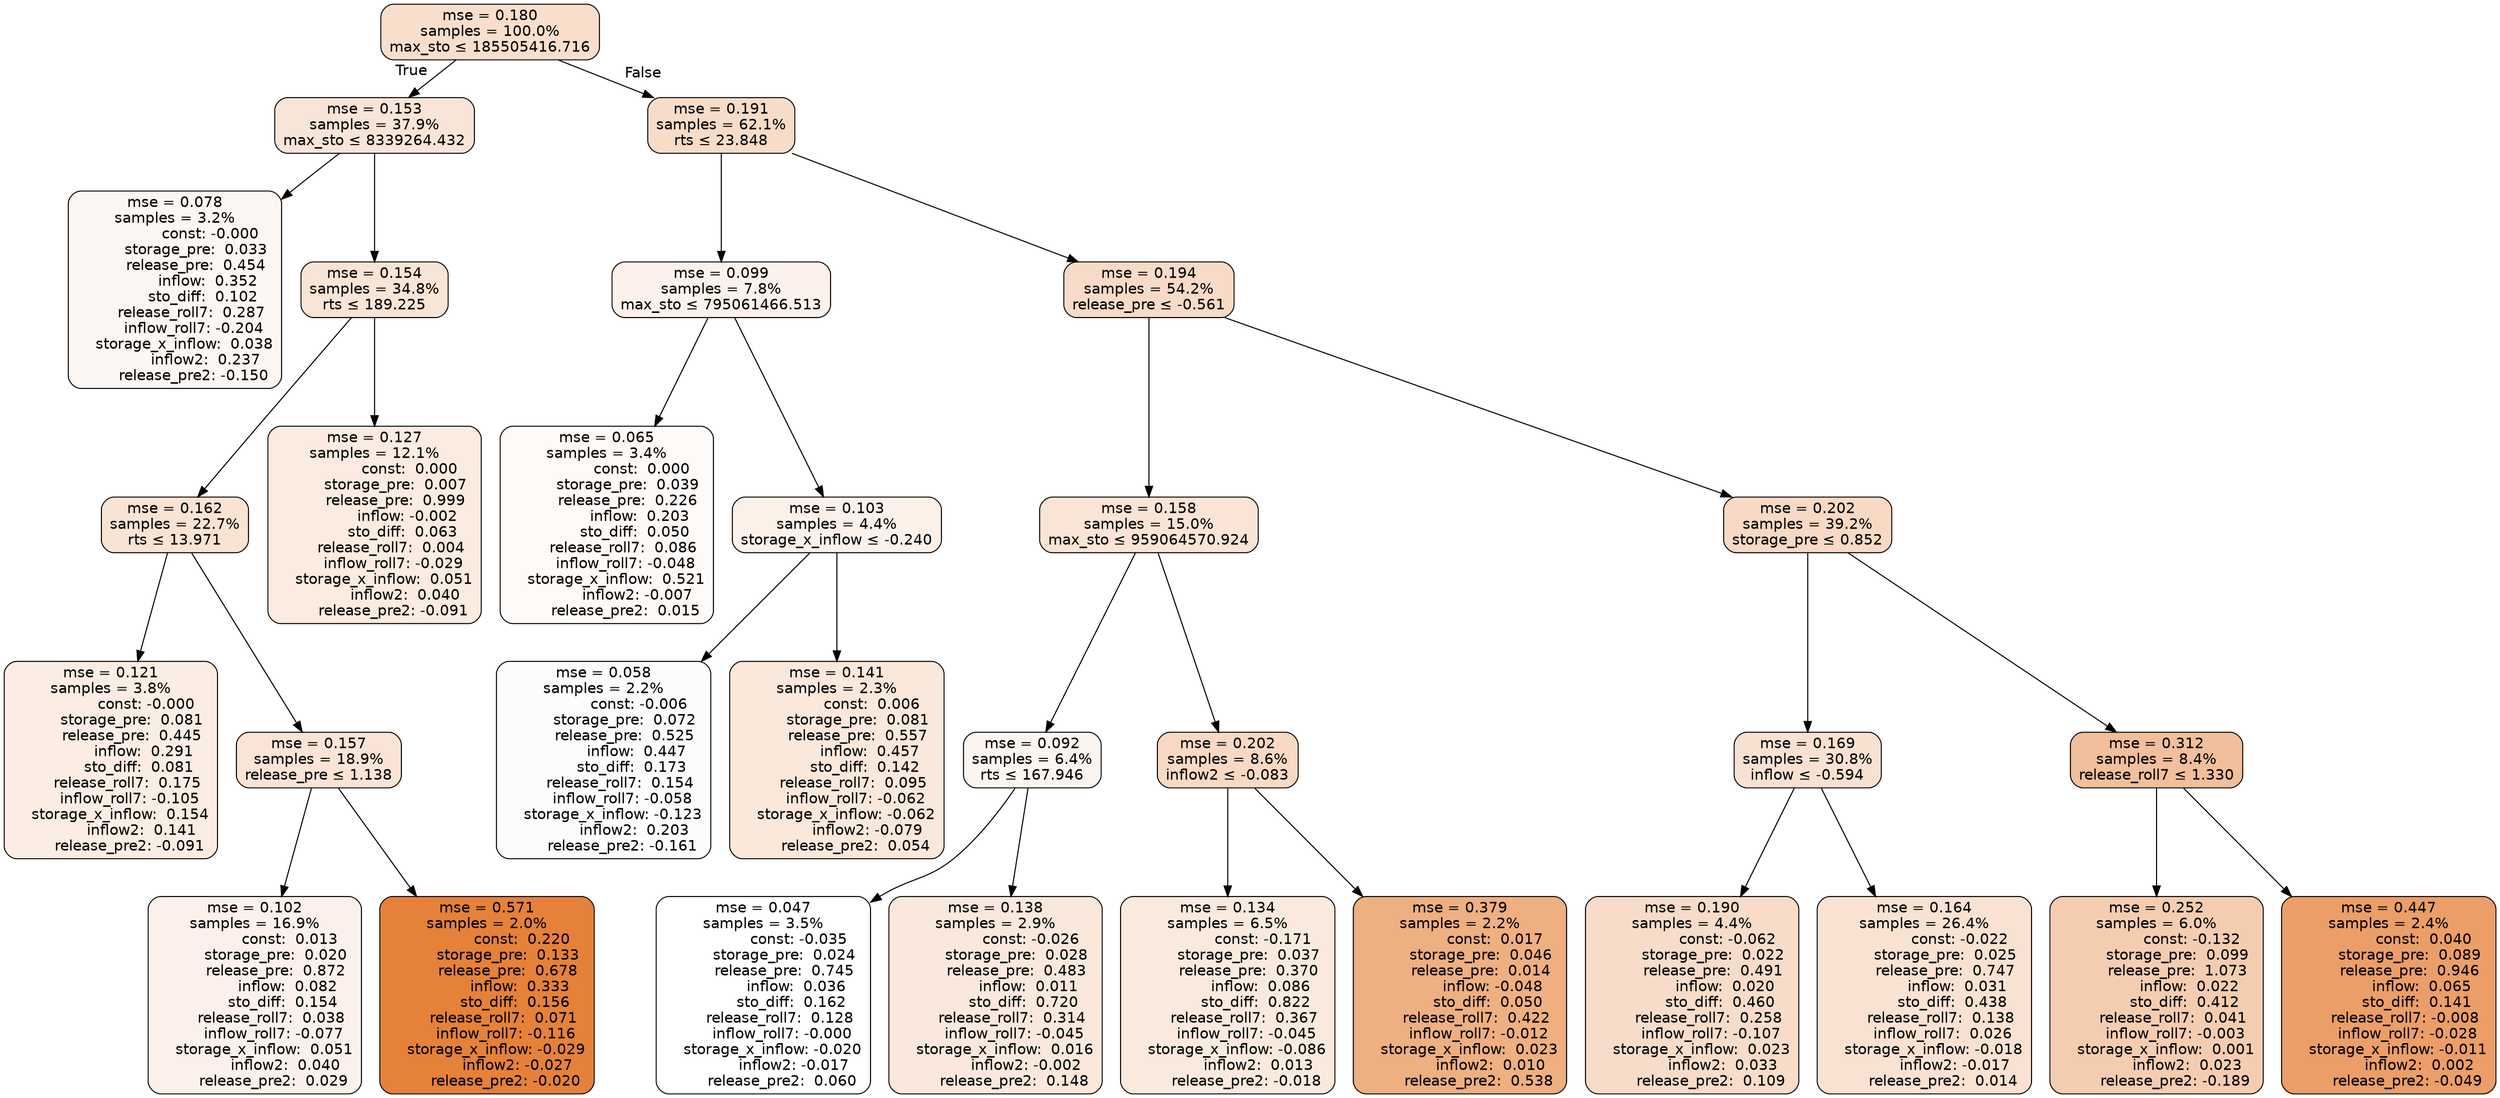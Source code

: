 digraph tree {
bgcolor="transparent"
node [shape=rectangle, style="filled, rounded", color="black", fontname=helvetica] ;
edge [fontname=helvetica] ;
	"0" [label="mse = 0.180
samples = 100.0%
max_sto &le; 185505416.716", fillcolor="#f8dfcc"]
	"1" [label="mse = 0.153
samples = 37.9%
max_sto &le; 8339264.432", fillcolor="#f9e5d7"]
	"2" [label="mse = 0.078
samples = 3.2%
               const: -0.000
         storage_pre:  0.033
         release_pre:  0.454
              inflow:  0.352
            sto_diff:  0.102
       release_roll7:  0.287
        inflow_roll7: -0.204
    storage_x_inflow:  0.038
             inflow2:  0.237
        release_pre2: -0.150", fillcolor="#fdf7f3"]
	"3" [label="mse = 0.154
samples = 34.8%
rts &le; 189.225", fillcolor="#f9e5d6"]
	"4" [label="mse = 0.162
samples = 22.7%
rts &le; 13.971", fillcolor="#f9e3d3"]
	"5" [label="mse = 0.121
samples = 3.8%
               const: -0.000
         storage_pre:  0.081
         release_pre:  0.445
              inflow:  0.291
            sto_diff:  0.081
       release_roll7:  0.175
        inflow_roll7: -0.105
    storage_x_inflow:  0.154
             inflow2:  0.141
        release_pre2: -0.091", fillcolor="#fbede3"]
	"6" [label="mse = 0.157
samples = 18.9%
release_pre &le; 1.138", fillcolor="#f9e4d5"]
	"7" [label="mse = 0.102
samples = 16.9%
               const:  0.013
         storage_pre:  0.020
         release_pre:  0.872
              inflow:  0.082
            sto_diff:  0.154
       release_roll7:  0.038
        inflow_roll7: -0.077
    storage_x_inflow:  0.051
             inflow2:  0.040
        release_pre2:  0.029", fillcolor="#fcf1ea"]
	"8" [label="mse = 0.571
samples = 2.0%
               const:  0.220
         storage_pre:  0.133
         release_pre:  0.678
              inflow:  0.333
            sto_diff:  0.156
       release_roll7:  0.071
        inflow_roll7: -0.116
    storage_x_inflow: -0.029
             inflow2: -0.027
        release_pre2: -0.020", fillcolor="#e58139"]
	"9" [label="mse = 0.127
samples = 12.1%
               const:  0.000
         storage_pre:  0.007
         release_pre:  0.999
              inflow: -0.002
            sto_diff:  0.063
       release_roll7:  0.004
        inflow_roll7: -0.029
    storage_x_inflow:  0.051
             inflow2:  0.040
        release_pre2: -0.091", fillcolor="#fbebe0"]
	"10" [label="mse = 0.191
samples = 62.1%
rts &le; 23.848", fillcolor="#f7dcc8"]
	"11" [label="mse = 0.099
samples = 7.8%
max_sto &le; 795061466.513", fillcolor="#fcf2eb"]
	"12" [label="mse = 0.065
samples = 3.4%
               const:  0.000
         storage_pre:  0.039
         release_pre:  0.226
              inflow:  0.203
            sto_diff:  0.050
       release_roll7:  0.086
        inflow_roll7: -0.048
    storage_x_inflow:  0.521
             inflow2: -0.007
        release_pre2:  0.015", fillcolor="#fefaf8"]
	"13" [label="mse = 0.103
samples = 4.4%
storage_x_inflow &le; -0.240", fillcolor="#fcf1e9"]
	"14" [label="mse = 0.058
samples = 2.2%
               const: -0.006
         storage_pre:  0.072
         release_pre:  0.525
              inflow:  0.447
            sto_diff:  0.173
       release_roll7:  0.154
        inflow_roll7: -0.058
    storage_x_inflow: -0.123
             inflow2:  0.203
        release_pre2: -0.161", fillcolor="#fefcfa"]
	"15" [label="mse = 0.141
samples = 2.3%
               const:  0.006
         storage_pre:  0.081
         release_pre:  0.557
              inflow:  0.457
            sto_diff:  0.142
       release_roll7:  0.095
        inflow_roll7: -0.062
    storage_x_inflow: -0.062
             inflow2: -0.079
        release_pre2:  0.054", fillcolor="#fae8db"]
	"16" [label="mse = 0.194
samples = 54.2%
release_pre &le; -0.561", fillcolor="#f7dbc7"]
	"17" [label="mse = 0.158
samples = 15.0%
max_sto &le; 959064570.924", fillcolor="#f9e4d5"]
	"18" [label="mse = 0.092
samples = 6.4%
rts &le; 167.946", fillcolor="#fcf4ee"]
	"19" [label="mse = 0.047
samples = 3.5%
               const: -0.035
         storage_pre:  0.024
         release_pre:  0.745
              inflow:  0.036
            sto_diff:  0.162
       release_roll7:  0.128
        inflow_roll7: -0.000
    storage_x_inflow: -0.020
             inflow2: -0.017
        release_pre2:  0.060", fillcolor="#ffffff"]
	"20" [label="mse = 0.138
samples = 2.9%
               const: -0.026
         storage_pre:  0.028
         release_pre:  0.483
              inflow:  0.011
            sto_diff:  0.720
       release_roll7:  0.314
        inflow_roll7: -0.045
    storage_x_inflow:  0.016
             inflow2: -0.002
        release_pre2:  0.148", fillcolor="#fae8dc"]
	"21" [label="mse = 0.202
samples = 8.6%
inflow2 &le; -0.083", fillcolor="#f7d9c4"]
	"22" [label="mse = 0.134
samples = 6.5%
               const: -0.171
         storage_pre:  0.037
         release_pre:  0.370
              inflow:  0.086
            sto_diff:  0.822
       release_roll7:  0.367
        inflow_roll7: -0.045
    storage_x_inflow: -0.086
             inflow2:  0.013
        release_pre2: -0.018", fillcolor="#faeade"]
	"23" [label="mse = 0.379
samples = 2.2%
               const:  0.017
         storage_pre:  0.046
         release_pre:  0.014
              inflow: -0.048
            sto_diff:  0.050
       release_roll7:  0.422
        inflow_roll7: -0.012
    storage_x_inflow:  0.023
             inflow2:  0.010
        release_pre2:  0.538", fillcolor="#eeaf81"]
	"24" [label="mse = 0.202
samples = 39.2%
storage_pre &le; 0.852", fillcolor="#f7d9c4"]
	"25" [label="mse = 0.169
samples = 30.8%
inflow &le; -0.594", fillcolor="#f8e1d0"]
	"26" [label="mse = 0.190
samples = 4.4%
               const: -0.062
         storage_pre:  0.022
         release_pre:  0.491
              inflow:  0.020
            sto_diff:  0.460
       release_roll7:  0.258
        inflow_roll7: -0.107
    storage_x_inflow:  0.023
             inflow2:  0.033
        release_pre2:  0.109", fillcolor="#f7dcc9"]
	"27" [label="mse = 0.164
samples = 26.4%
               const: -0.022
         storage_pre:  0.025
         release_pre:  0.747
              inflow:  0.031
            sto_diff:  0.438
       release_roll7:  0.138
        inflow_roll7:  0.026
    storage_x_inflow: -0.018
             inflow2: -0.017
        release_pre2:  0.014", fillcolor="#f9e2d2"]
	"28" [label="mse = 0.312
samples = 8.4%
release_roll7 &le; 1.330", fillcolor="#f1bf9b"]
	"29" [label="mse = 0.252
samples = 6.0%
               const: -0.132
         storage_pre:  0.099
         release_pre:  1.073
              inflow:  0.022
            sto_diff:  0.412
       release_roll7:  0.041
        inflow_roll7: -0.003
    storage_x_inflow:  0.001
             inflow2:  0.023
        release_pre2: -0.189", fillcolor="#f4cdb1"]
	"30" [label="mse = 0.447
samples = 2.4%
               const:  0.040
         storage_pre:  0.089
         release_pre:  0.946
              inflow:  0.065
            sto_diff:  0.141
       release_roll7: -0.008
        inflow_roll7: -0.028
    storage_x_inflow: -0.011
             inflow2:  0.002
        release_pre2: -0.049", fillcolor="#eb9e67"]

	"0" -> "1" [labeldistance=2.5, labelangle=45, headlabel="True"]
	"1" -> "2"
	"1" -> "3"
	"3" -> "4"
	"4" -> "5"
	"4" -> "6"
	"6" -> "7"
	"6" -> "8"
	"3" -> "9"
	"0" -> "10" [labeldistance=2.5, labelangle=-45, headlabel="False"]
	"10" -> "11"
	"11" -> "12"
	"11" -> "13"
	"13" -> "14"
	"13" -> "15"
	"10" -> "16"
	"16" -> "17"
	"17" -> "18"
	"18" -> "19"
	"18" -> "20"
	"17" -> "21"
	"21" -> "22"
	"21" -> "23"
	"16" -> "24"
	"24" -> "25"
	"25" -> "26"
	"25" -> "27"
	"24" -> "28"
	"28" -> "29"
	"28" -> "30"
}

